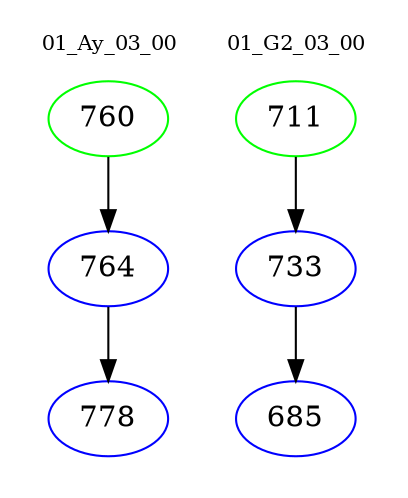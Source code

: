 digraph{
subgraph cluster_0 {
color = white
label = "01_Ay_03_00";
fontsize=10;
T0_760 [label="760", color="green"]
T0_760 -> T0_764 [color="black"]
T0_764 [label="764", color="blue"]
T0_764 -> T0_778 [color="black"]
T0_778 [label="778", color="blue"]
}
subgraph cluster_1 {
color = white
label = "01_G2_03_00";
fontsize=10;
T1_711 [label="711", color="green"]
T1_711 -> T1_733 [color="black"]
T1_733 [label="733", color="blue"]
T1_733 -> T1_685 [color="black"]
T1_685 [label="685", color="blue"]
}
}

